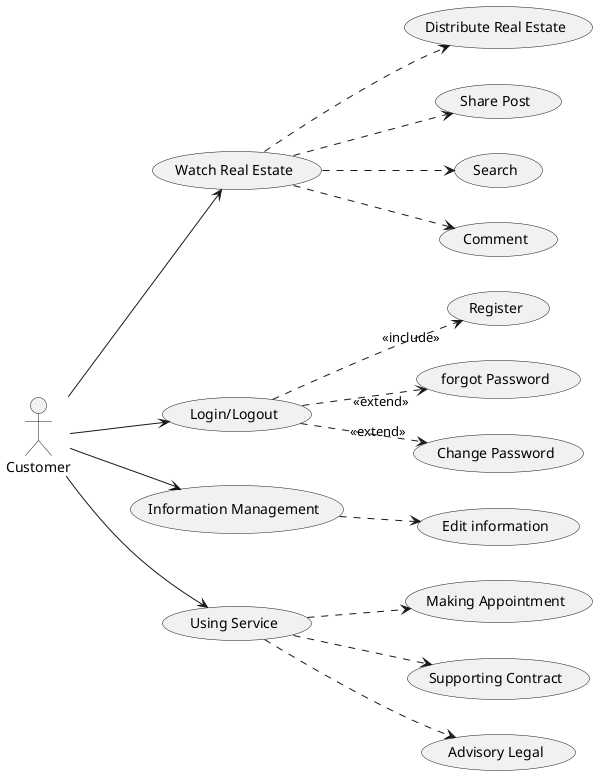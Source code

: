 @startuml
left to right direction
Actor "Customer" as Cus
usecase "Watch Real Estate" as WRS
    usecase "Distribute Real Estate"as DRE /'Phân loại BDS'/
    usecase "Share Post" as Share 
    usecase "Search"as Search
    usecase "Comment" as Comment

    (WRS)..>(DRE)
    (WRS)..>(Share)
    (WRS)..>(Search)
    (WRS)..>(Comment)
Cus-->WRS
usecase "Login/Logout" as log 
    usecase "Register" as Reg 
    usecase "forgot Password" as fogot 
    usecase "Change Password" as ChgPass 
(log)..>"<<include>>"(Reg)
(log)..>"<<extend>>"(fogot)
(log)..>"<<extend>>"(ChgPass)
Cus-->log
usecase "Information Management" as InfManage
    usecase "Edit information" as EdInf
    Cus-->(InfManage)
    (InfManage)..>(EdInf)

usecase "Using Service" as Serv
    usecase "Making Appointment" as MAP /'Đặt lịch hẹn'/
    usecase "Supporting Contract" as SuCon /'Hỗ trợ hợp đồng'/
    usecase "Advisory Legal" as AdLegal /'Tư vấn luật'/
    (Serv)..>(MAP)
    (Serv)..>(SuCon)
    (Serv)..>(AdLegal)
Cus -->(Serv)
@enduml